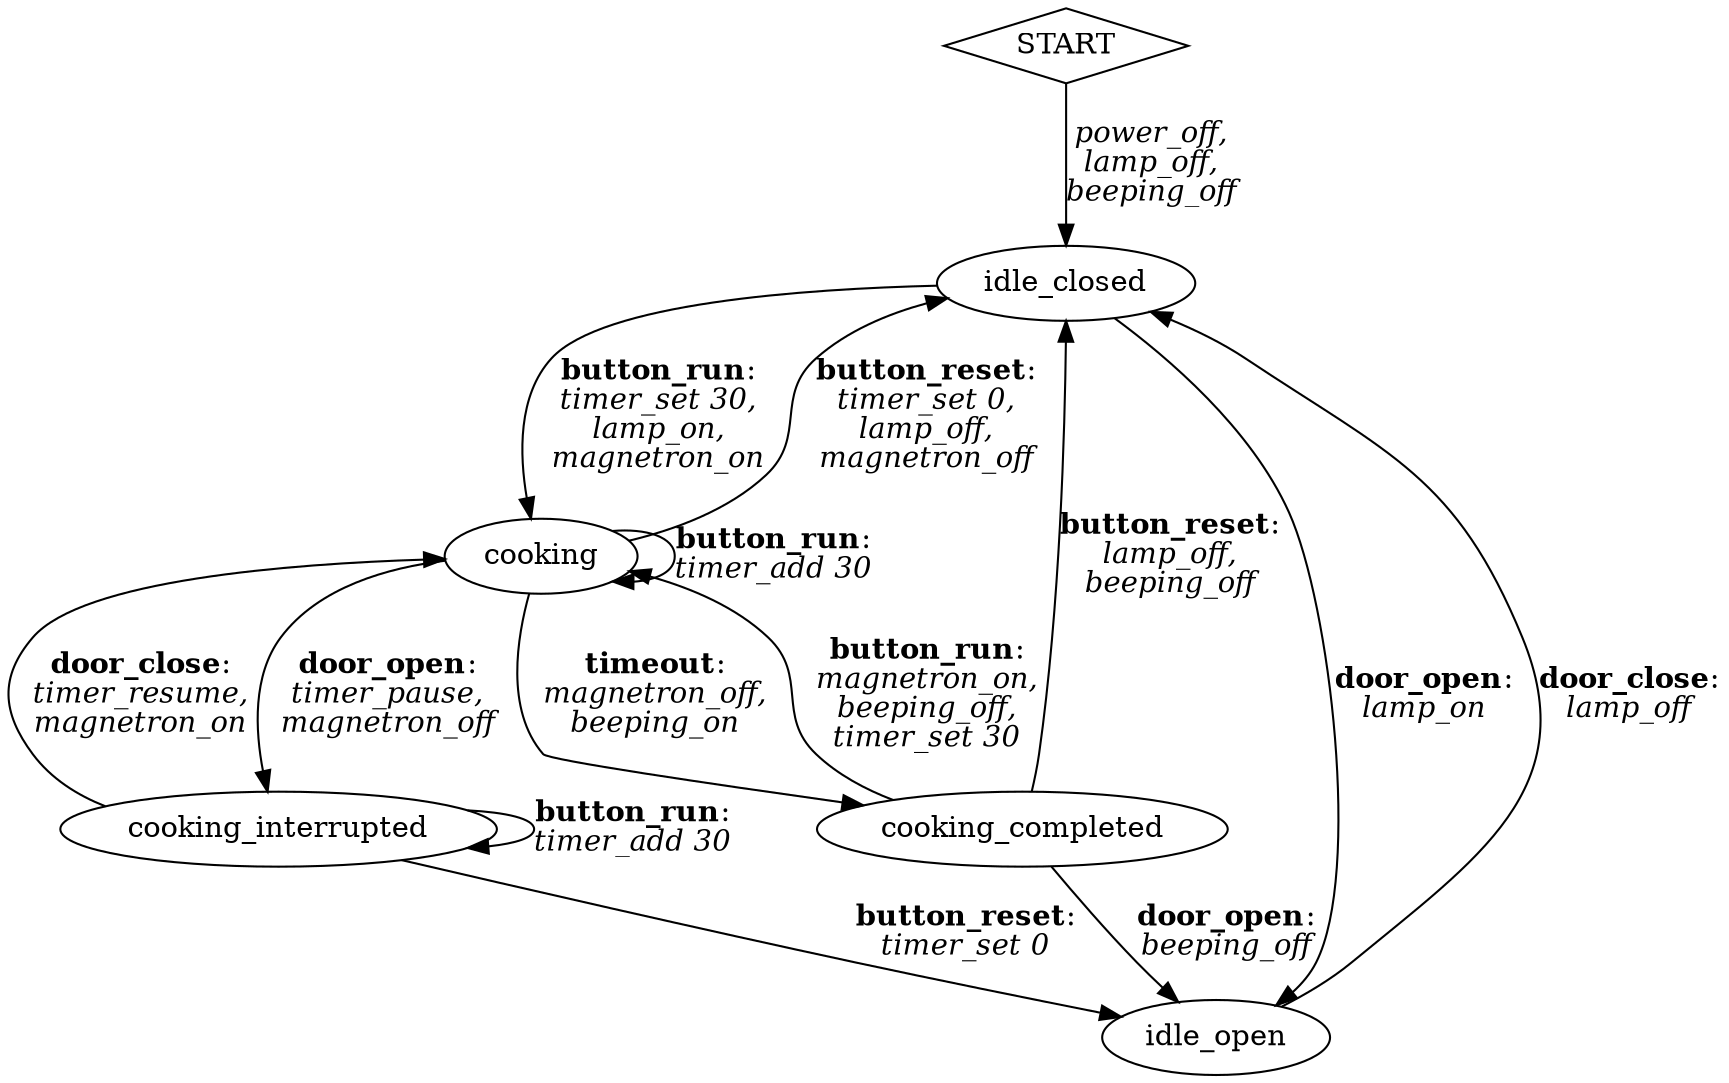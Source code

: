 // Microwave FSM
digraph G {
	START [shape=diamond]
	cooking
	cooking_completed
	idle_open
	cooking_interrupted
	idle_closed
	idle_closed -> idle_open
	    [label=<<b>door_open</b>:<br/><i>lamp_on</i>>]
	idle_closed -> cooking
	    [label=<<b>button_run</b>:<br/><i>timer_set 30,<br/>lamp_on,<br/>magnetron_on</i>>]
	idle_open -> idle_closed
	    [label=<<b>door_close</b>:<br/><i>lamp_off</i>>]
	cooking -> idle_closed
	    [label=<<b>button_reset</b>:<br/><i>timer_set 0,<br/>lamp_off,<br/>magnetron_off</i>>]
	cooking -> cooking
	    [label=<<b>button_run</b>:<br/><i>timer_add 30</i>>]
	cooking -> cooking_interrupted
	    [label=<<b>door_open</b>:<br/><i>timer_pause,<br/>magnetron_off</i>>]
	cooking -> cooking_completed
	    [label=<<b>timeout</b>:<br/><i>magnetron_off,<br/>beeping_on</i>>]
	cooking_interrupted -> cooking
	    [label=<<b>door_close</b>:<br/><i>timer_resume,<br/>magnetron_on</i>>]
	cooking_interrupted -> idle_open
	    [label=<<b>button_reset</b>:<br/><i>timer_set 0</i>>]
	cooking_interrupted -> cooking_interrupted
	    [label=<<b>button_run</b>:<br/><i>timer_add 30</i>>]
	cooking_completed -> idle_open
	    [label=<<b>door_open</b>:<br/><i>beeping_off</i>>]
	cooking_completed -> idle_closed
	    [label=<<b>button_reset</b>:<br/><i>lamp_off,<br/>beeping_off</i>>]
	cooking_completed -> cooking
	    [label=<<b>button_run</b>:<br/><i>magnetron_on,<br/>beeping_off,<br/>timer_set 30</i>>];
	START -> idle_closed
	    [label=<<i>power_off,<br/>lamp_off,<br/>beeping_off</i>>]
}
